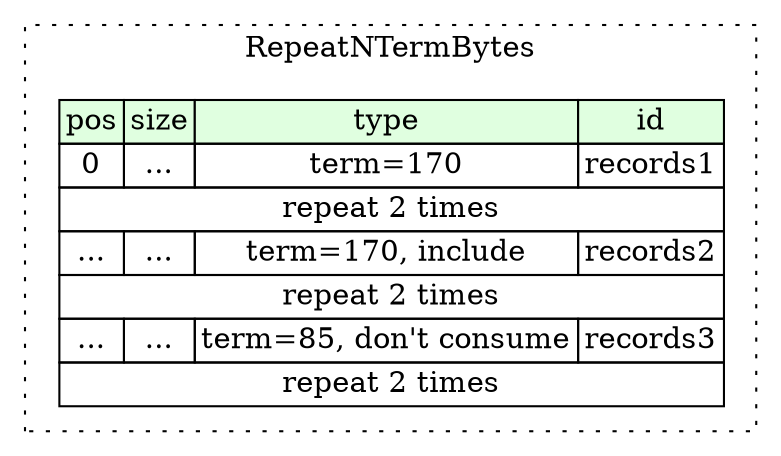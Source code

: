 digraph {
	rankdir=LR;
	node [shape=plaintext];
	subgraph cluster__repeat_n_term_bytes {
		label="RepeatNTermBytes";
		graph[style=dotted];

		repeat_n_term_bytes__seq [label=<<TABLE BORDER="0" CELLBORDER="1" CELLSPACING="0">
			<TR><TD BGCOLOR="#E0FFE0">pos</TD><TD BGCOLOR="#E0FFE0">size</TD><TD BGCOLOR="#E0FFE0">type</TD><TD BGCOLOR="#E0FFE0">id</TD></TR>
			<TR><TD PORT="records1_pos">0</TD><TD PORT="records1_size">...</TD><TD>term=170</TD><TD PORT="records1_type">records1</TD></TR>
			<TR><TD COLSPAN="4" PORT="records1__repeat">repeat 2 times</TD></TR>
			<TR><TD PORT="records2_pos">...</TD><TD PORT="records2_size">...</TD><TD>term=170, include</TD><TD PORT="records2_type">records2</TD></TR>
			<TR><TD COLSPAN="4" PORT="records2__repeat">repeat 2 times</TD></TR>
			<TR><TD PORT="records3_pos">...</TD><TD PORT="records3_size">...</TD><TD>term=85, don't consume</TD><TD PORT="records3_type">records3</TD></TR>
			<TR><TD COLSPAN="4" PORT="records3__repeat">repeat 2 times</TD></TR>
		</TABLE>>];
	}
}
